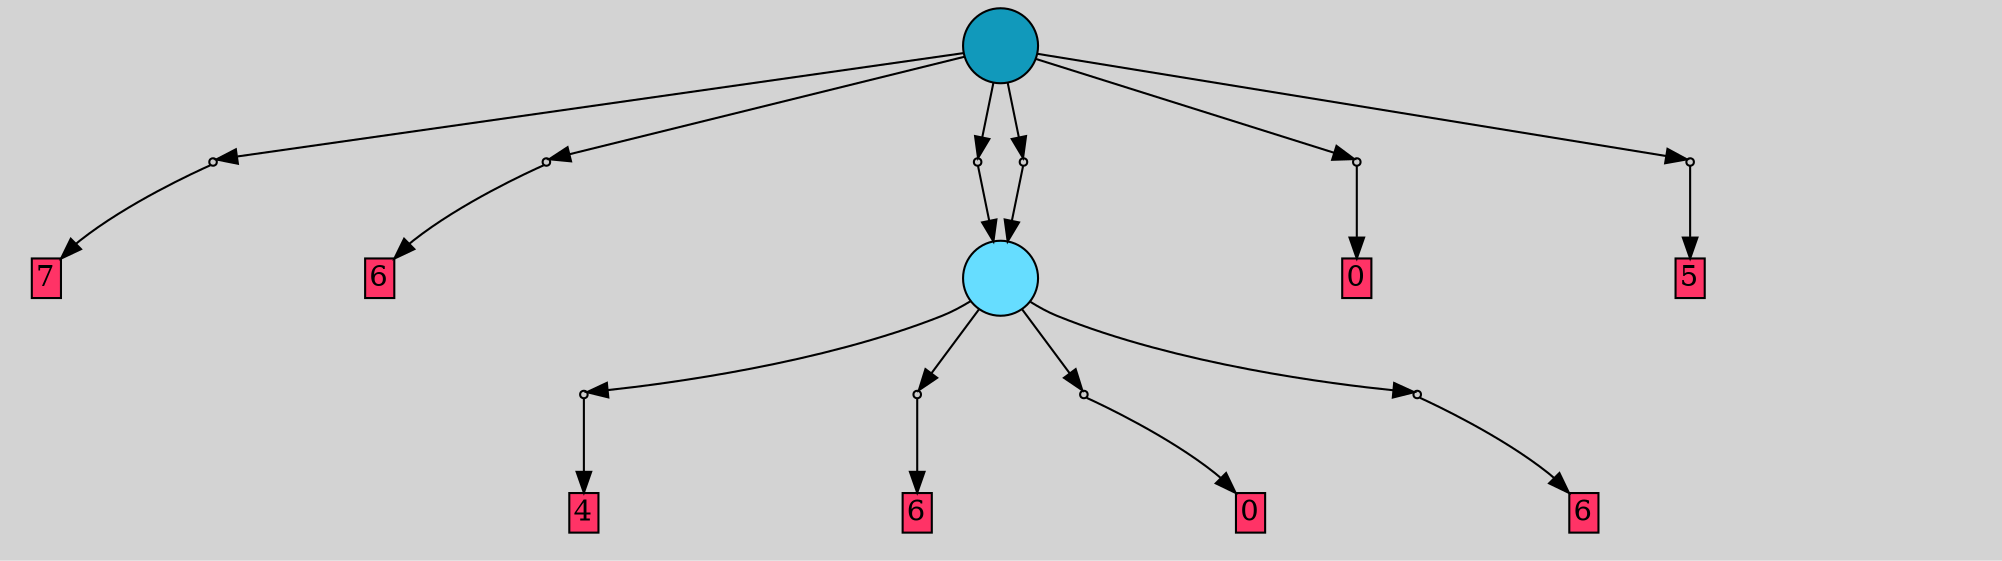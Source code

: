 // File exported with GEGELATI v1.3.1
// On the 2024-04-12 16:10:35
// With the File::TPGGraphDotExporter
digraph{
	graph[pad = "0.212, 0.055" bgcolor = lightgray]
	node[shape=circle style = filled label = ""]
		T0 [fillcolor="#66ddff"]
		T1 [fillcolor="#1199bb"]
		P0 [fillcolor="#cccccc" shape=point] //
		I0 [shape=box style=invis label="2|6&2|3#3|7&#92;n4|0&4|0#0|6&#92;n"]
		P0 -> I0[style=invis]
		A0 [fillcolor="#ff3366" shape=box margin=0.03 width=0 height=0 label="4"]
		T0 -> P0 -> A0
		P1 [fillcolor="#cccccc" shape=point] //
		I1 [shape=box style=invis label="1|0&3|4#3|7&#92;n"]
		P1 -> I1[style=invis]
		A1 [fillcolor="#ff3366" shape=box margin=0.03 width=0 height=0 label="6"]
		T0 -> P1 -> A1
		P2 [fillcolor="#cccccc" shape=point] //
		I2 [shape=box style=invis label="0|0&1|3#2|3&#92;n"]
		P2 -> I2[style=invis]
		A2 [fillcolor="#ff3366" shape=box margin=0.03 width=0 height=0 label="0"]
		T0 -> P2 -> A2
		P3 [fillcolor="#cccccc" shape=point] //
		I3 [shape=box style=invis label="5|0&3|2#0|4&#92;n"]
		P3 -> I3[style=invis]
		A3 [fillcolor="#ff3366" shape=box margin=0.03 width=0 height=0 label="6"]
		T0 -> P3 -> A3
		P4 [fillcolor="#cccccc" shape=point] //
		I4 [shape=box style=invis label="3|0&4|3#3|7&#92;n"]
		P4 -> I4[style=invis]
		A4 [fillcolor="#ff3366" shape=box margin=0.03 width=0 height=0 label="7"]
		T1 -> P4 -> A4
		P5 [fillcolor="#cccccc" shape=point] //
		I5 [shape=box style=invis label="6|0&3|4#3|7&#92;n"]
		P5 -> I5[style=invis]
		A5 [fillcolor="#ff3366" shape=box margin=0.03 width=0 height=0 label="6"]
		T1 -> P5 -> A5
		P6 [fillcolor="#cccccc" shape=point] //
		I6 [shape=box style=invis label="3|0&1|6#0|2&#92;n"]
		P6 -> I6[style=invis]
		T1 -> P6 -> T0
		P7 [fillcolor="#cccccc" shape=point] //
		I7 [shape=box style=invis label="4|0&1|2#3|2&#92;n"]
		P7 -> I7[style=invis]
		A6 [fillcolor="#ff3366" shape=box margin=0.03 width=0 height=0 label="0"]
		T1 -> P7 -> A6
		P8 [fillcolor="#cccccc" shape=point] //
		I8 [shape=box style=invis label="3|0&4|7#3|6&#92;n"]
		P8 -> I8[style=invis]
		T1 -> P8 -> T0
		P9 [fillcolor="#cccccc" shape=point] //
		I9 [shape=box style=invis label="3|0&3|2#0|3&#92;n"]
		P9 -> I9[style=invis]
		A7 [fillcolor="#ff3366" shape=box margin=0.03 width=0 height=0 label="5"]
		T1 -> P9 -> A7
		{ rank= same T1 }
}
